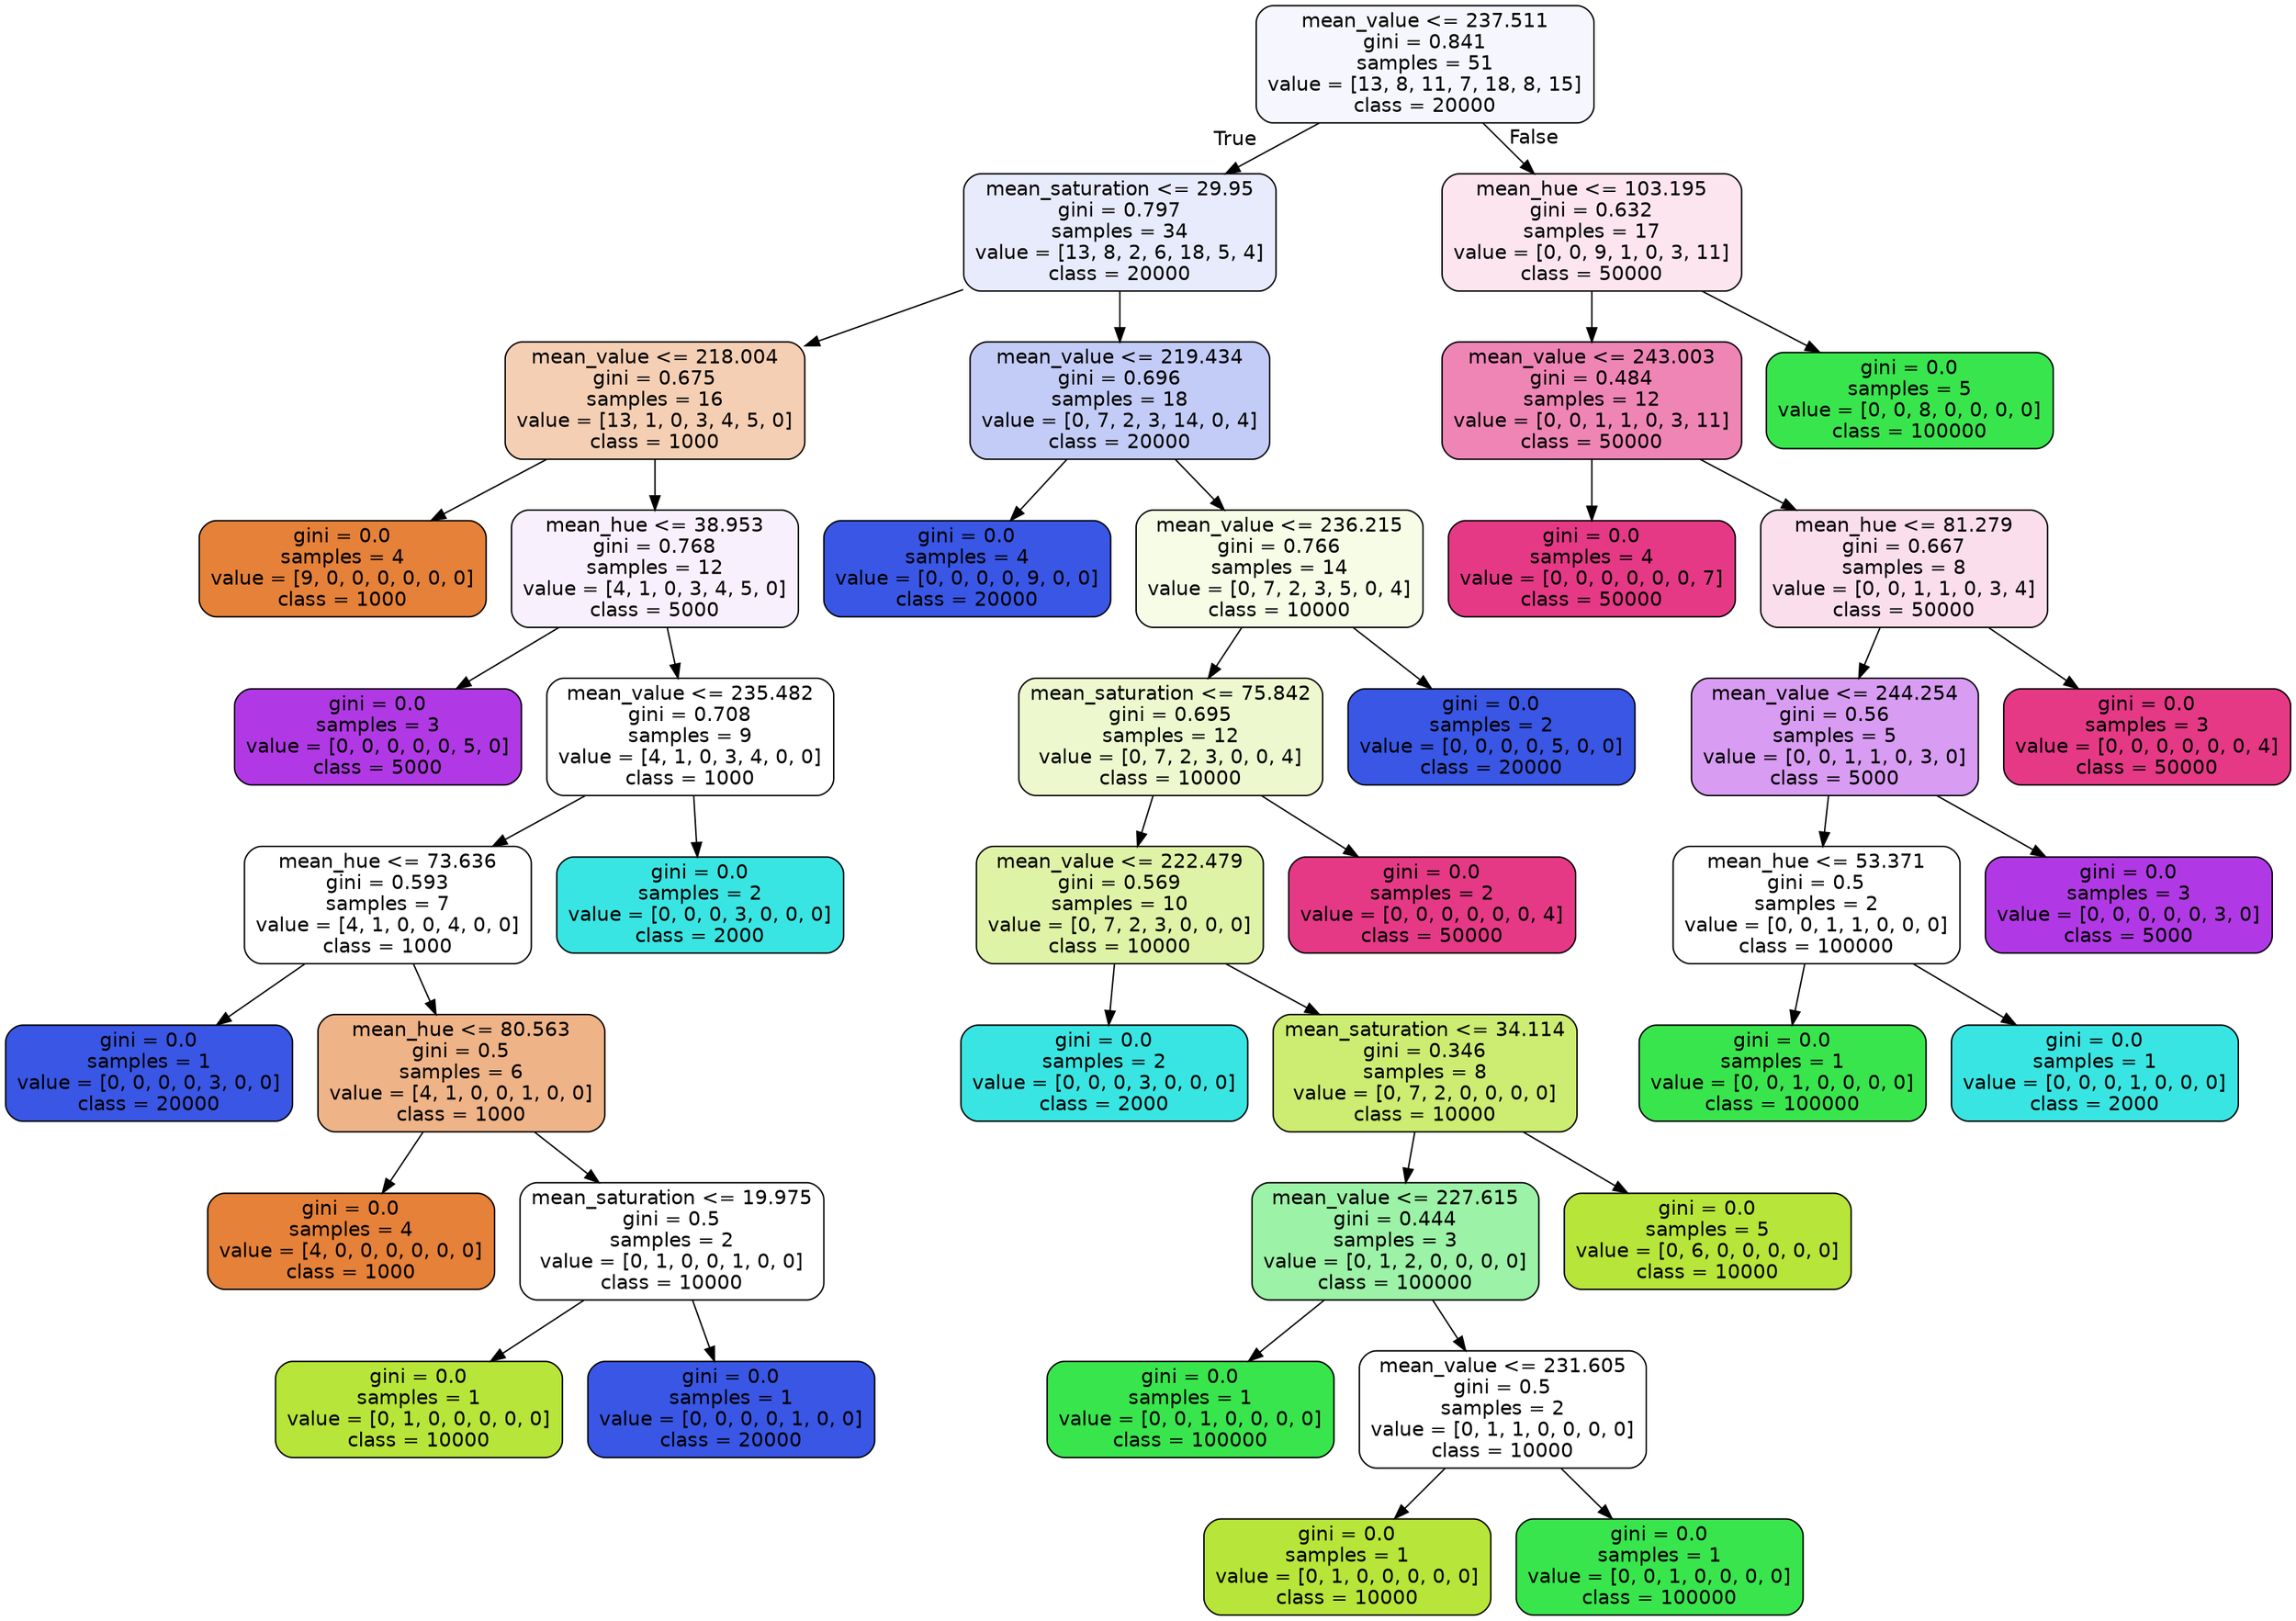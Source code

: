 digraph Tree {
node [shape=box, style="filled, rounded", color="black", fontname="helvetica"] ;
edge [fontname="helvetica"] ;
0 [label="mean_value <= 237.511\ngini = 0.841\nsamples = 51\nvalue = [13, 8, 11, 7, 18, 8, 15]\nclass = 20000", fillcolor="#f6f7fe"] ;
1 [label="mean_saturation <= 29.95\ngini = 0.797\nsamples = 34\nvalue = [13, 8, 2, 6, 18, 5, 4]\nclass = 20000", fillcolor="#e8ebfc"] ;
0 -> 1 [labeldistance=2.5, labelangle=45, headlabel="True"] ;
2 [label="mean_value <= 218.004\ngini = 0.675\nsamples = 16\nvalue = [13, 1, 0, 3, 4, 5, 0]\nclass = 1000", fillcolor="#f5cfb4"] ;
1 -> 2 ;
3 [label="gini = 0.0\nsamples = 4\nvalue = [9, 0, 0, 0, 0, 0, 0]\nclass = 1000", fillcolor="#e58139"] ;
2 -> 3 ;
4 [label="mean_hue <= 38.953\ngini = 0.768\nsamples = 12\nvalue = [4, 1, 0, 3, 4, 5, 0]\nclass = 5000", fillcolor="#f9f0fd"] ;
2 -> 4 ;
5 [label="gini = 0.0\nsamples = 3\nvalue = [0, 0, 0, 0, 0, 5, 0]\nclass = 5000", fillcolor="#b139e5"] ;
4 -> 5 ;
6 [label="mean_value <= 235.482\ngini = 0.708\nsamples = 9\nvalue = [4, 1, 0, 3, 4, 0, 0]\nclass = 1000", fillcolor="#ffffff"] ;
4 -> 6 ;
7 [label="mean_hue <= 73.636\ngini = 0.593\nsamples = 7\nvalue = [4, 1, 0, 0, 4, 0, 0]\nclass = 1000", fillcolor="#ffffff"] ;
6 -> 7 ;
8 [label="gini = 0.0\nsamples = 1\nvalue = [0, 0, 0, 0, 3, 0, 0]\nclass = 20000", fillcolor="#3956e5"] ;
7 -> 8 ;
9 [label="mean_hue <= 80.563\ngini = 0.5\nsamples = 6\nvalue = [4, 1, 0, 0, 1, 0, 0]\nclass = 1000", fillcolor="#efb388"] ;
7 -> 9 ;
10 [label="gini = 0.0\nsamples = 4\nvalue = [4, 0, 0, 0, 0, 0, 0]\nclass = 1000", fillcolor="#e58139"] ;
9 -> 10 ;
11 [label="mean_saturation <= 19.975\ngini = 0.5\nsamples = 2\nvalue = [0, 1, 0, 0, 1, 0, 0]\nclass = 10000", fillcolor="#ffffff"] ;
9 -> 11 ;
12 [label="gini = 0.0\nsamples = 1\nvalue = [0, 1, 0, 0, 0, 0, 0]\nclass = 10000", fillcolor="#b7e539"] ;
11 -> 12 ;
13 [label="gini = 0.0\nsamples = 1\nvalue = [0, 0, 0, 0, 1, 0, 0]\nclass = 20000", fillcolor="#3956e5"] ;
11 -> 13 ;
14 [label="gini = 0.0\nsamples = 2\nvalue = [0, 0, 0, 3, 0, 0, 0]\nclass = 2000", fillcolor="#39e5e2"] ;
6 -> 14 ;
15 [label="mean_value <= 219.434\ngini = 0.696\nsamples = 18\nvalue = [0, 7, 2, 3, 14, 0, 4]\nclass = 20000", fillcolor="#c3ccf7"] ;
1 -> 15 ;
16 [label="gini = 0.0\nsamples = 4\nvalue = [0, 0, 0, 0, 9, 0, 0]\nclass = 20000", fillcolor="#3956e5"] ;
15 -> 16 ;
17 [label="mean_value <= 236.215\ngini = 0.766\nsamples = 14\nvalue = [0, 7, 2, 3, 5, 0, 4]\nclass = 10000", fillcolor="#f6fce6"] ;
15 -> 17 ;
18 [label="mean_saturation <= 75.842\ngini = 0.695\nsamples = 12\nvalue = [0, 7, 2, 3, 0, 0, 4]\nclass = 10000", fillcolor="#edf8ce"] ;
17 -> 18 ;
19 [label="mean_value <= 222.479\ngini = 0.569\nsamples = 10\nvalue = [0, 7, 2, 3, 0, 0, 0]\nclass = 10000", fillcolor="#dff3a7"] ;
18 -> 19 ;
20 [label="gini = 0.0\nsamples = 2\nvalue = [0, 0, 0, 3, 0, 0, 0]\nclass = 2000", fillcolor="#39e5e2"] ;
19 -> 20 ;
21 [label="mean_saturation <= 34.114\ngini = 0.346\nsamples = 8\nvalue = [0, 7, 2, 0, 0, 0, 0]\nclass = 10000", fillcolor="#ccec72"] ;
19 -> 21 ;
22 [label="mean_value <= 227.615\ngini = 0.444\nsamples = 3\nvalue = [0, 1, 2, 0, 0, 0, 0]\nclass = 100000", fillcolor="#9cf2a6"] ;
21 -> 22 ;
23 [label="gini = 0.0\nsamples = 1\nvalue = [0, 0, 1, 0, 0, 0, 0]\nclass = 100000", fillcolor="#39e54d"] ;
22 -> 23 ;
24 [label="mean_value <= 231.605\ngini = 0.5\nsamples = 2\nvalue = [0, 1, 1, 0, 0, 0, 0]\nclass = 10000", fillcolor="#ffffff"] ;
22 -> 24 ;
25 [label="gini = 0.0\nsamples = 1\nvalue = [0, 1, 0, 0, 0, 0, 0]\nclass = 10000", fillcolor="#b7e539"] ;
24 -> 25 ;
26 [label="gini = 0.0\nsamples = 1\nvalue = [0, 0, 1, 0, 0, 0, 0]\nclass = 100000", fillcolor="#39e54d"] ;
24 -> 26 ;
27 [label="gini = 0.0\nsamples = 5\nvalue = [0, 6, 0, 0, 0, 0, 0]\nclass = 10000", fillcolor="#b7e539"] ;
21 -> 27 ;
28 [label="gini = 0.0\nsamples = 2\nvalue = [0, 0, 0, 0, 0, 0, 4]\nclass = 50000", fillcolor="#e53986"] ;
18 -> 28 ;
29 [label="gini = 0.0\nsamples = 2\nvalue = [0, 0, 0, 0, 5, 0, 0]\nclass = 20000", fillcolor="#3956e5"] ;
17 -> 29 ;
30 [label="mean_hue <= 103.195\ngini = 0.632\nsamples = 17\nvalue = [0, 0, 9, 1, 0, 3, 11]\nclass = 50000", fillcolor="#fce5ef"] ;
0 -> 30 [labeldistance=2.5, labelangle=-45, headlabel="False"] ;
31 [label="mean_value <= 243.003\ngini = 0.484\nsamples = 12\nvalue = [0, 0, 1, 1, 0, 3, 11]\nclass = 50000", fillcolor="#ef85b5"] ;
30 -> 31 ;
32 [label="gini = 0.0\nsamples = 4\nvalue = [0, 0, 0, 0, 0, 0, 7]\nclass = 50000", fillcolor="#e53986"] ;
31 -> 32 ;
33 [label="mean_hue <= 81.279\ngini = 0.667\nsamples = 8\nvalue = [0, 0, 1, 1, 0, 3, 4]\nclass = 50000", fillcolor="#fbdeeb"] ;
31 -> 33 ;
34 [label="mean_value <= 244.254\ngini = 0.56\nsamples = 5\nvalue = [0, 0, 1, 1, 0, 3, 0]\nclass = 5000", fillcolor="#d89cf2"] ;
33 -> 34 ;
35 [label="mean_hue <= 53.371\ngini = 0.5\nsamples = 2\nvalue = [0, 0, 1, 1, 0, 0, 0]\nclass = 100000", fillcolor="#ffffff"] ;
34 -> 35 ;
36 [label="gini = 0.0\nsamples = 1\nvalue = [0, 0, 1, 0, 0, 0, 0]\nclass = 100000", fillcolor="#39e54d"] ;
35 -> 36 ;
37 [label="gini = 0.0\nsamples = 1\nvalue = [0, 0, 0, 1, 0, 0, 0]\nclass = 2000", fillcolor="#39e5e2"] ;
35 -> 37 ;
38 [label="gini = 0.0\nsamples = 3\nvalue = [0, 0, 0, 0, 0, 3, 0]\nclass = 5000", fillcolor="#b139e5"] ;
34 -> 38 ;
39 [label="gini = 0.0\nsamples = 3\nvalue = [0, 0, 0, 0, 0, 0, 4]\nclass = 50000", fillcolor="#e53986"] ;
33 -> 39 ;
40 [label="gini = 0.0\nsamples = 5\nvalue = [0, 0, 8, 0, 0, 0, 0]\nclass = 100000", fillcolor="#39e54d"] ;
30 -> 40 ;
}
